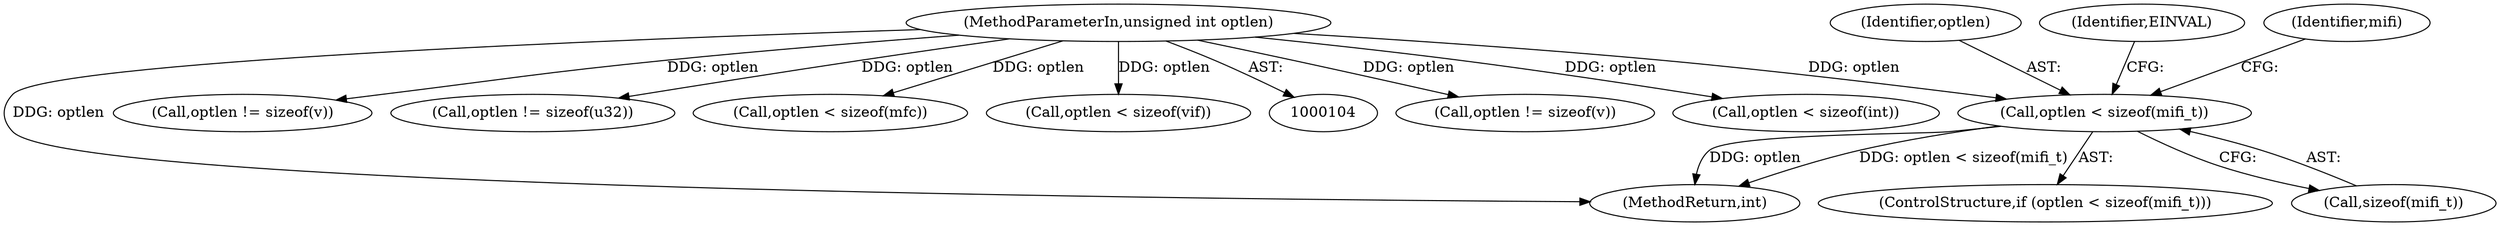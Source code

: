 digraph "0_linux_99253eb750fda6a644d5188fb26c43bad8d5a745_0@API" {
"1000233" [label="(Call,optlen < sizeof(mifi_t))"];
"1000108" [label="(MethodParameterIn,unsigned int optlen)"];
"1000233" [label="(Call,optlen < sizeof(mifi_t))"];
"1000234" [label="(Identifier,optlen)"];
"1000359" [label="(Call,optlen != sizeof(v))"];
"1000172" [label="(Call,optlen < sizeof(int))"];
"1000470" [label="(MethodReturn,int)"];
"1000239" [label="(Identifier,EINVAL)"];
"1000108" [label="(MethodParameterIn,unsigned int optlen)"];
"1000332" [label="(Call,optlen != sizeof(v))"];
"1000408" [label="(Call,optlen != sizeof(u32))"];
"1000269" [label="(Call,optlen < sizeof(mfc))"];
"1000232" [label="(ControlStructure,if (optlen < sizeof(mifi_t)))"];
"1000235" [label="(Call,sizeof(mifi_t))"];
"1000189" [label="(Call,optlen < sizeof(vif))"];
"1000243" [label="(Identifier,mifi)"];
"1000233" -> "1000232"  [label="AST: "];
"1000233" -> "1000235"  [label="CFG: "];
"1000234" -> "1000233"  [label="AST: "];
"1000235" -> "1000233"  [label="AST: "];
"1000239" -> "1000233"  [label="CFG: "];
"1000243" -> "1000233"  [label="CFG: "];
"1000233" -> "1000470"  [label="DDG: optlen < sizeof(mifi_t)"];
"1000233" -> "1000470"  [label="DDG: optlen"];
"1000108" -> "1000233"  [label="DDG: optlen"];
"1000108" -> "1000104"  [label="AST: "];
"1000108" -> "1000470"  [label="DDG: optlen"];
"1000108" -> "1000172"  [label="DDG: optlen"];
"1000108" -> "1000189"  [label="DDG: optlen"];
"1000108" -> "1000269"  [label="DDG: optlen"];
"1000108" -> "1000332"  [label="DDG: optlen"];
"1000108" -> "1000359"  [label="DDG: optlen"];
"1000108" -> "1000408"  [label="DDG: optlen"];
}
